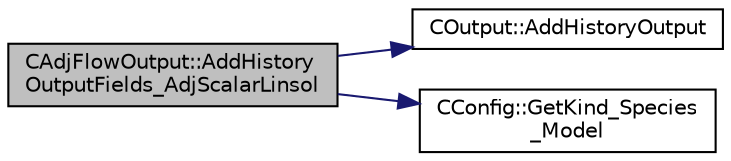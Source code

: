 digraph "CAdjFlowOutput::AddHistoryOutputFields_AdjScalarLinsol"
{
 // LATEX_PDF_SIZE
  edge [fontname="Helvetica",fontsize="10",labelfontname="Helvetica",labelfontsize="10"];
  node [fontname="Helvetica",fontsize="10",shape=record];
  rankdir="LR";
  Node1 [label="CAdjFlowOutput::AddHistory\lOutputFields_AdjScalarLinsol",height=0.2,width=0.4,color="black", fillcolor="grey75", style="filled", fontcolor="black",tooltip="Add scalar (turbulence/species) history fields for the linear solver (FVMComp, FVMInc,..."];
  Node1 -> Node2 [color="midnightblue",fontsize="10",style="solid",fontname="Helvetica"];
  Node2 [label="COutput::AddHistoryOutput",height=0.2,width=0.4,color="black", fillcolor="white", style="filled",URL="$classCOutput.html#ad5ee424d364346cbd6dc27ffbab35e0a",tooltip="Add a new field to the history output."];
  Node1 -> Node3 [color="midnightblue",fontsize="10",style="solid",fontname="Helvetica"];
  Node3 [label="CConfig::GetKind_Species\l_Model",height=0.2,width=0.4,color="black", fillcolor="white", style="filled",URL="$classCConfig.html#a7416428b6139fe85180e5e8d190506aa",tooltip="Get the kind of the species model."];
}
